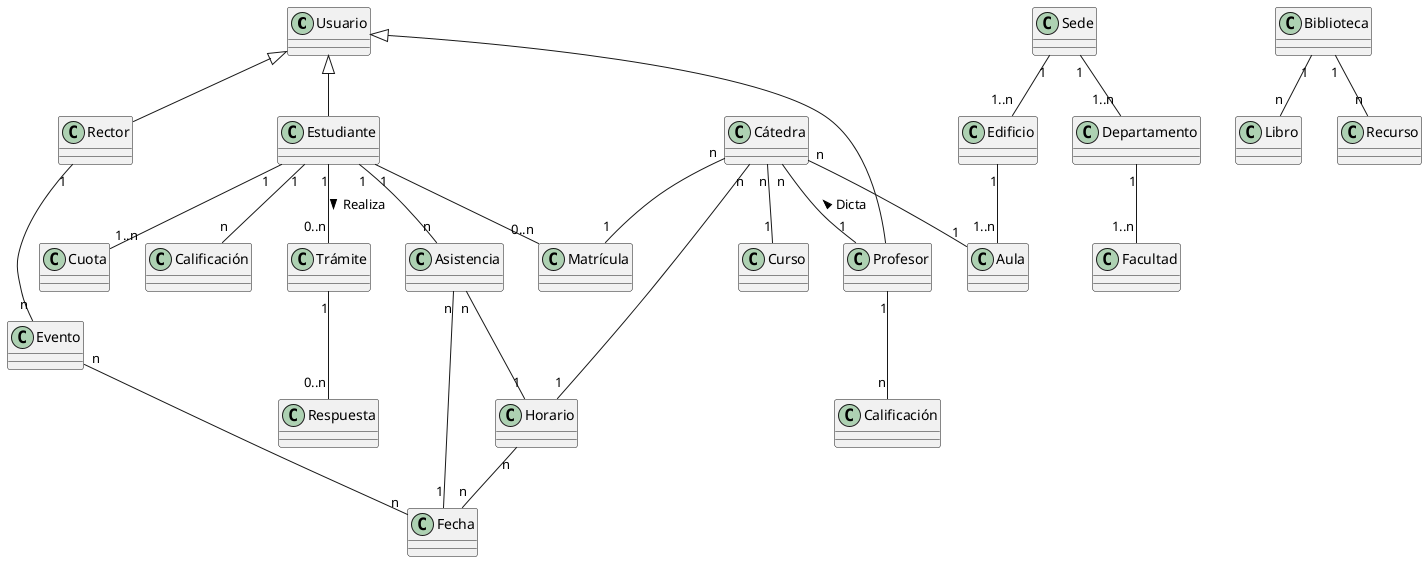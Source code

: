 @startuml Conceptual Academico
' Alt + D: Generar Diagrama
class Usuario
class Profesor
class Estudiante

class Curso
class "Cátedra" as Catedra
class "Matrícula" as Matricula
class Horario
class Aula

class Asistencia

class "Trámite" as Tramite
class Respuesta
class "Calificación" as Calificacion
class Cuota
class Fecha

class Rector
class Evento

class Biblioteca
class Libro
class Recurso

Usuario <|-- Profesor
Usuario <|-- Estudiante
'Un rector siempre es un profesor?
Usuario <|-- Rector 

Estudiante "1" -- "0..n"  Tramite: Realiza >
Tramite "1" -- "0..n"     Respuesta
Estudiante "1" -- "n"     Calificación
Estudiante "1" -- "1..n"  Cuota
Estudiante "1" -- "0..n"  Matricula
Estudiante "1" -- "n"     Asistencia

Catedra "n" -- "1" Curso
Catedra "n" -- "1" Matricula
Catedra "n" -- "1" Profesor: Dicta <
Catedra "n" -- "1" Horario
Catedra "n" -- "1" Aula

Horario "n" -- "n" Fecha

Asistencia "n" -- "1" Horario
Asistencia "n" -- "1" Fecha

Profesor "1" -- "n" Calificacion

Rector "1" -- "n" Evento

Evento "n" -- "n" Fecha

Biblioteca "1" -- "n" Libro
Biblioteca "1" -- "n" Recurso

Sede "1" -- "1..n" Edificio
Sede "1" -- "1..n" Departamento
Departamento "1" -- "1..n" Facultad

Edificio "1" -- "1..n" Aula

@enduml